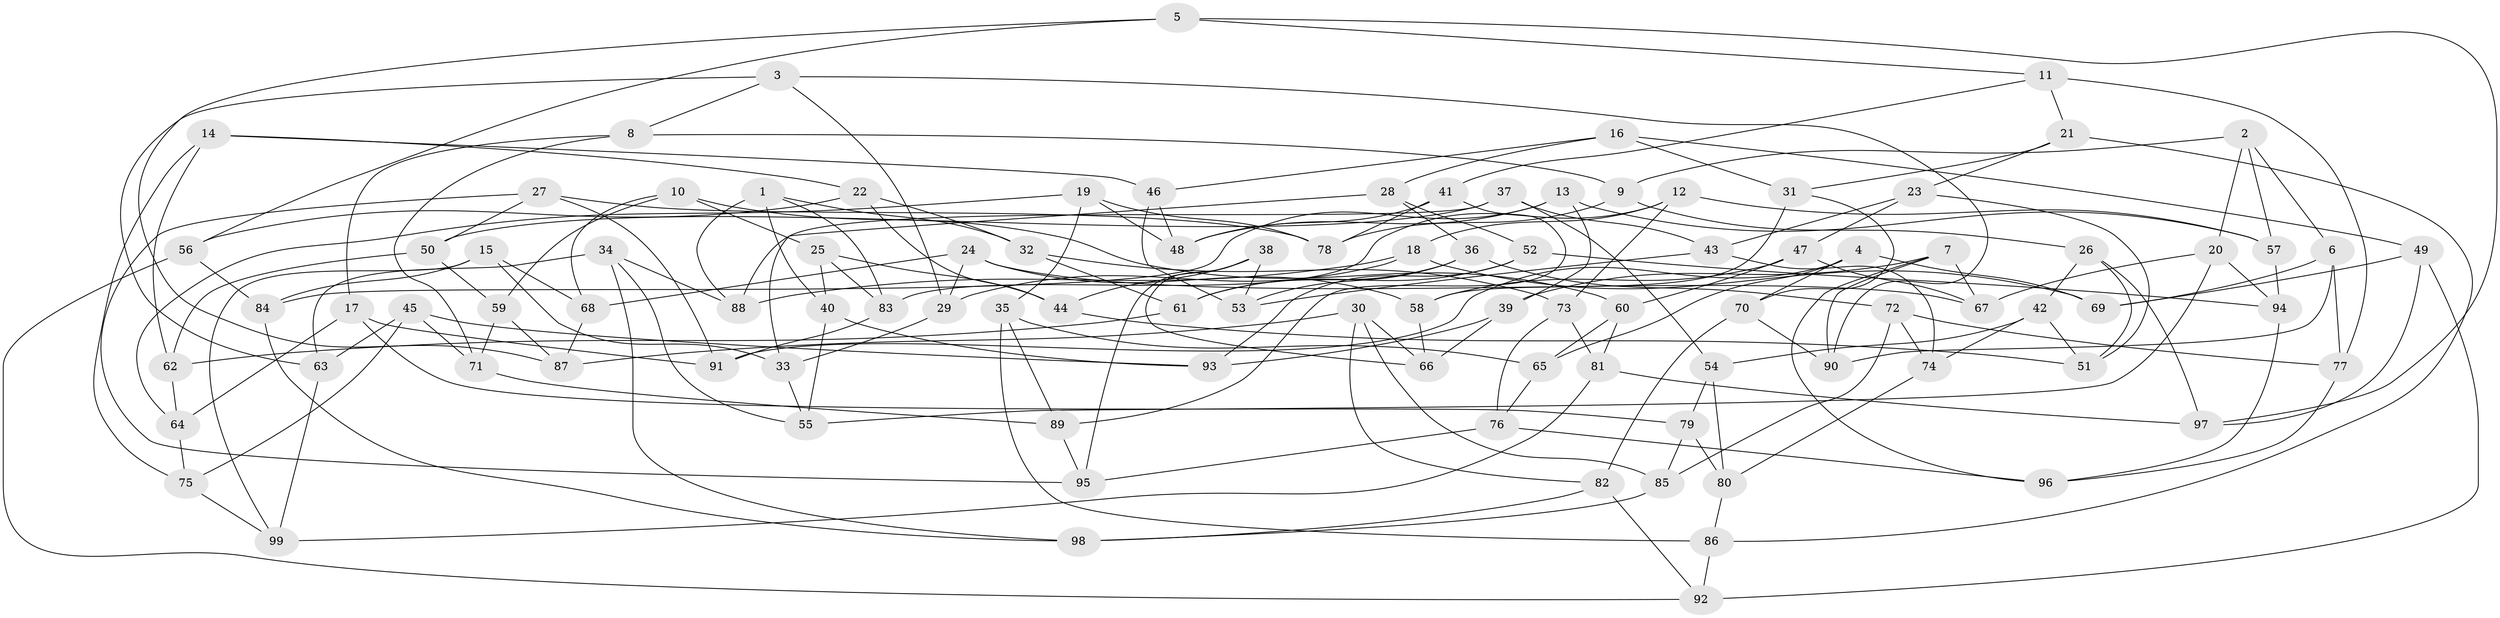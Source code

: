 // Generated by graph-tools (version 1.1) at 2025/50/03/09/25 03:50:55]
// undirected, 99 vertices, 198 edges
graph export_dot {
graph [start="1"]
  node [color=gray90,style=filled];
  1;
  2;
  3;
  4;
  5;
  6;
  7;
  8;
  9;
  10;
  11;
  12;
  13;
  14;
  15;
  16;
  17;
  18;
  19;
  20;
  21;
  22;
  23;
  24;
  25;
  26;
  27;
  28;
  29;
  30;
  31;
  32;
  33;
  34;
  35;
  36;
  37;
  38;
  39;
  40;
  41;
  42;
  43;
  44;
  45;
  46;
  47;
  48;
  49;
  50;
  51;
  52;
  53;
  54;
  55;
  56;
  57;
  58;
  59;
  60;
  61;
  62;
  63;
  64;
  65;
  66;
  67;
  68;
  69;
  70;
  71;
  72;
  73;
  74;
  75;
  76;
  77;
  78;
  79;
  80;
  81;
  82;
  83;
  84;
  85;
  86;
  87;
  88;
  89;
  90;
  91;
  92;
  93;
  94;
  95;
  96;
  97;
  98;
  99;
  1 -- 83;
  1 -- 40;
  1 -- 88;
  1 -- 32;
  2 -- 57;
  2 -- 20;
  2 -- 9;
  2 -- 6;
  3 -- 8;
  3 -- 63;
  3 -- 29;
  3 -- 90;
  4 -- 65;
  4 -- 91;
  4 -- 70;
  4 -- 69;
  5 -- 11;
  5 -- 97;
  5 -- 87;
  5 -- 56;
  6 -- 90;
  6 -- 77;
  6 -- 69;
  7 -- 90;
  7 -- 39;
  7 -- 96;
  7 -- 67;
  8 -- 17;
  8 -- 9;
  8 -- 71;
  9 -- 78;
  9 -- 26;
  10 -- 68;
  10 -- 59;
  10 -- 25;
  10 -- 60;
  11 -- 77;
  11 -- 21;
  11 -- 41;
  12 -- 18;
  12 -- 73;
  12 -- 57;
  12 -- 83;
  13 -- 84;
  13 -- 57;
  13 -- 39;
  13 -- 48;
  14 -- 46;
  14 -- 75;
  14 -- 22;
  14 -- 62;
  15 -- 84;
  15 -- 68;
  15 -- 99;
  15 -- 33;
  16 -- 49;
  16 -- 46;
  16 -- 28;
  16 -- 31;
  17 -- 79;
  17 -- 64;
  17 -- 91;
  18 -- 29;
  18 -- 88;
  18 -- 69;
  19 -- 64;
  19 -- 48;
  19 -- 78;
  19 -- 35;
  20 -- 55;
  20 -- 67;
  20 -- 94;
  21 -- 23;
  21 -- 31;
  21 -- 86;
  22 -- 56;
  22 -- 44;
  22 -- 32;
  23 -- 47;
  23 -- 51;
  23 -- 43;
  24 -- 68;
  24 -- 29;
  24 -- 67;
  24 -- 58;
  25 -- 83;
  25 -- 44;
  25 -- 40;
  26 -- 97;
  26 -- 51;
  26 -- 42;
  27 -- 50;
  27 -- 95;
  27 -- 78;
  27 -- 91;
  28 -- 52;
  28 -- 33;
  28 -- 36;
  29 -- 33;
  30 -- 66;
  30 -- 85;
  30 -- 87;
  30 -- 82;
  31 -- 70;
  31 -- 58;
  32 -- 61;
  32 -- 73;
  33 -- 55;
  34 -- 98;
  34 -- 63;
  34 -- 55;
  34 -- 88;
  35 -- 86;
  35 -- 89;
  35 -- 65;
  36 -- 53;
  36 -- 72;
  36 -- 61;
  37 -- 54;
  37 -- 88;
  37 -- 43;
  37 -- 50;
  38 -- 53;
  38 -- 95;
  38 -- 66;
  38 -- 44;
  39 -- 93;
  39 -- 66;
  40 -- 93;
  40 -- 55;
  41 -- 78;
  41 -- 89;
  41 -- 48;
  42 -- 51;
  42 -- 74;
  42 -- 54;
  43 -- 74;
  43 -- 53;
  44 -- 51;
  45 -- 75;
  45 -- 93;
  45 -- 63;
  45 -- 71;
  46 -- 48;
  46 -- 53;
  47 -- 67;
  47 -- 58;
  47 -- 60;
  49 -- 92;
  49 -- 69;
  49 -- 97;
  50 -- 59;
  50 -- 62;
  52 -- 94;
  52 -- 61;
  52 -- 93;
  54 -- 80;
  54 -- 79;
  56 -- 84;
  56 -- 92;
  57 -- 94;
  58 -- 66;
  59 -- 87;
  59 -- 71;
  60 -- 65;
  60 -- 81;
  61 -- 62;
  62 -- 64;
  63 -- 99;
  64 -- 75;
  65 -- 76;
  68 -- 87;
  70 -- 82;
  70 -- 90;
  71 -- 89;
  72 -- 77;
  72 -- 85;
  72 -- 74;
  73 -- 76;
  73 -- 81;
  74 -- 80;
  75 -- 99;
  76 -- 95;
  76 -- 96;
  77 -- 96;
  79 -- 85;
  79 -- 80;
  80 -- 86;
  81 -- 99;
  81 -- 97;
  82 -- 98;
  82 -- 92;
  83 -- 91;
  84 -- 98;
  85 -- 98;
  86 -- 92;
  89 -- 95;
  94 -- 96;
}
